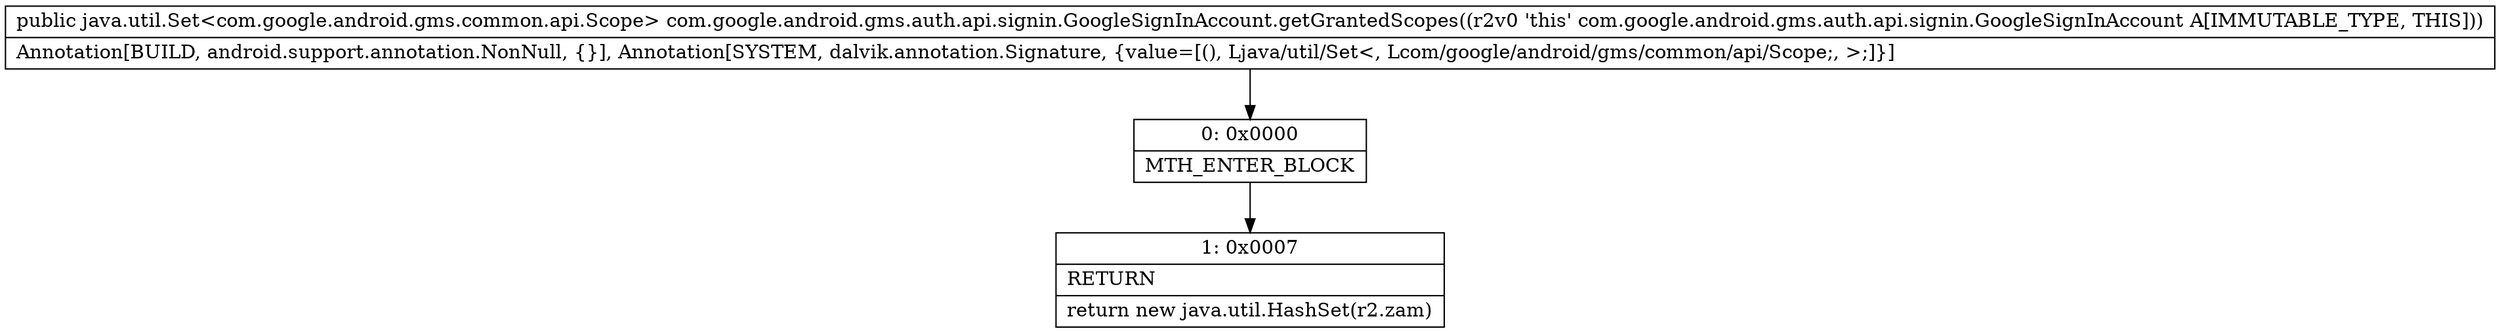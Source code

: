 digraph "CFG forcom.google.android.gms.auth.api.signin.GoogleSignInAccount.getGrantedScopes()Ljava\/util\/Set;" {
Node_0 [shape=record,label="{0\:\ 0x0000|MTH_ENTER_BLOCK\l}"];
Node_1 [shape=record,label="{1\:\ 0x0007|RETURN\l|return new java.util.HashSet(r2.zam)\l}"];
MethodNode[shape=record,label="{public java.util.Set\<com.google.android.gms.common.api.Scope\> com.google.android.gms.auth.api.signin.GoogleSignInAccount.getGrantedScopes((r2v0 'this' com.google.android.gms.auth.api.signin.GoogleSignInAccount A[IMMUTABLE_TYPE, THIS]))  | Annotation[BUILD, android.support.annotation.NonNull, \{\}], Annotation[SYSTEM, dalvik.annotation.Signature, \{value=[(), Ljava\/util\/Set\<, Lcom\/google\/android\/gms\/common\/api\/Scope;, \>;]\}]\l}"];
MethodNode -> Node_0;
Node_0 -> Node_1;
}

